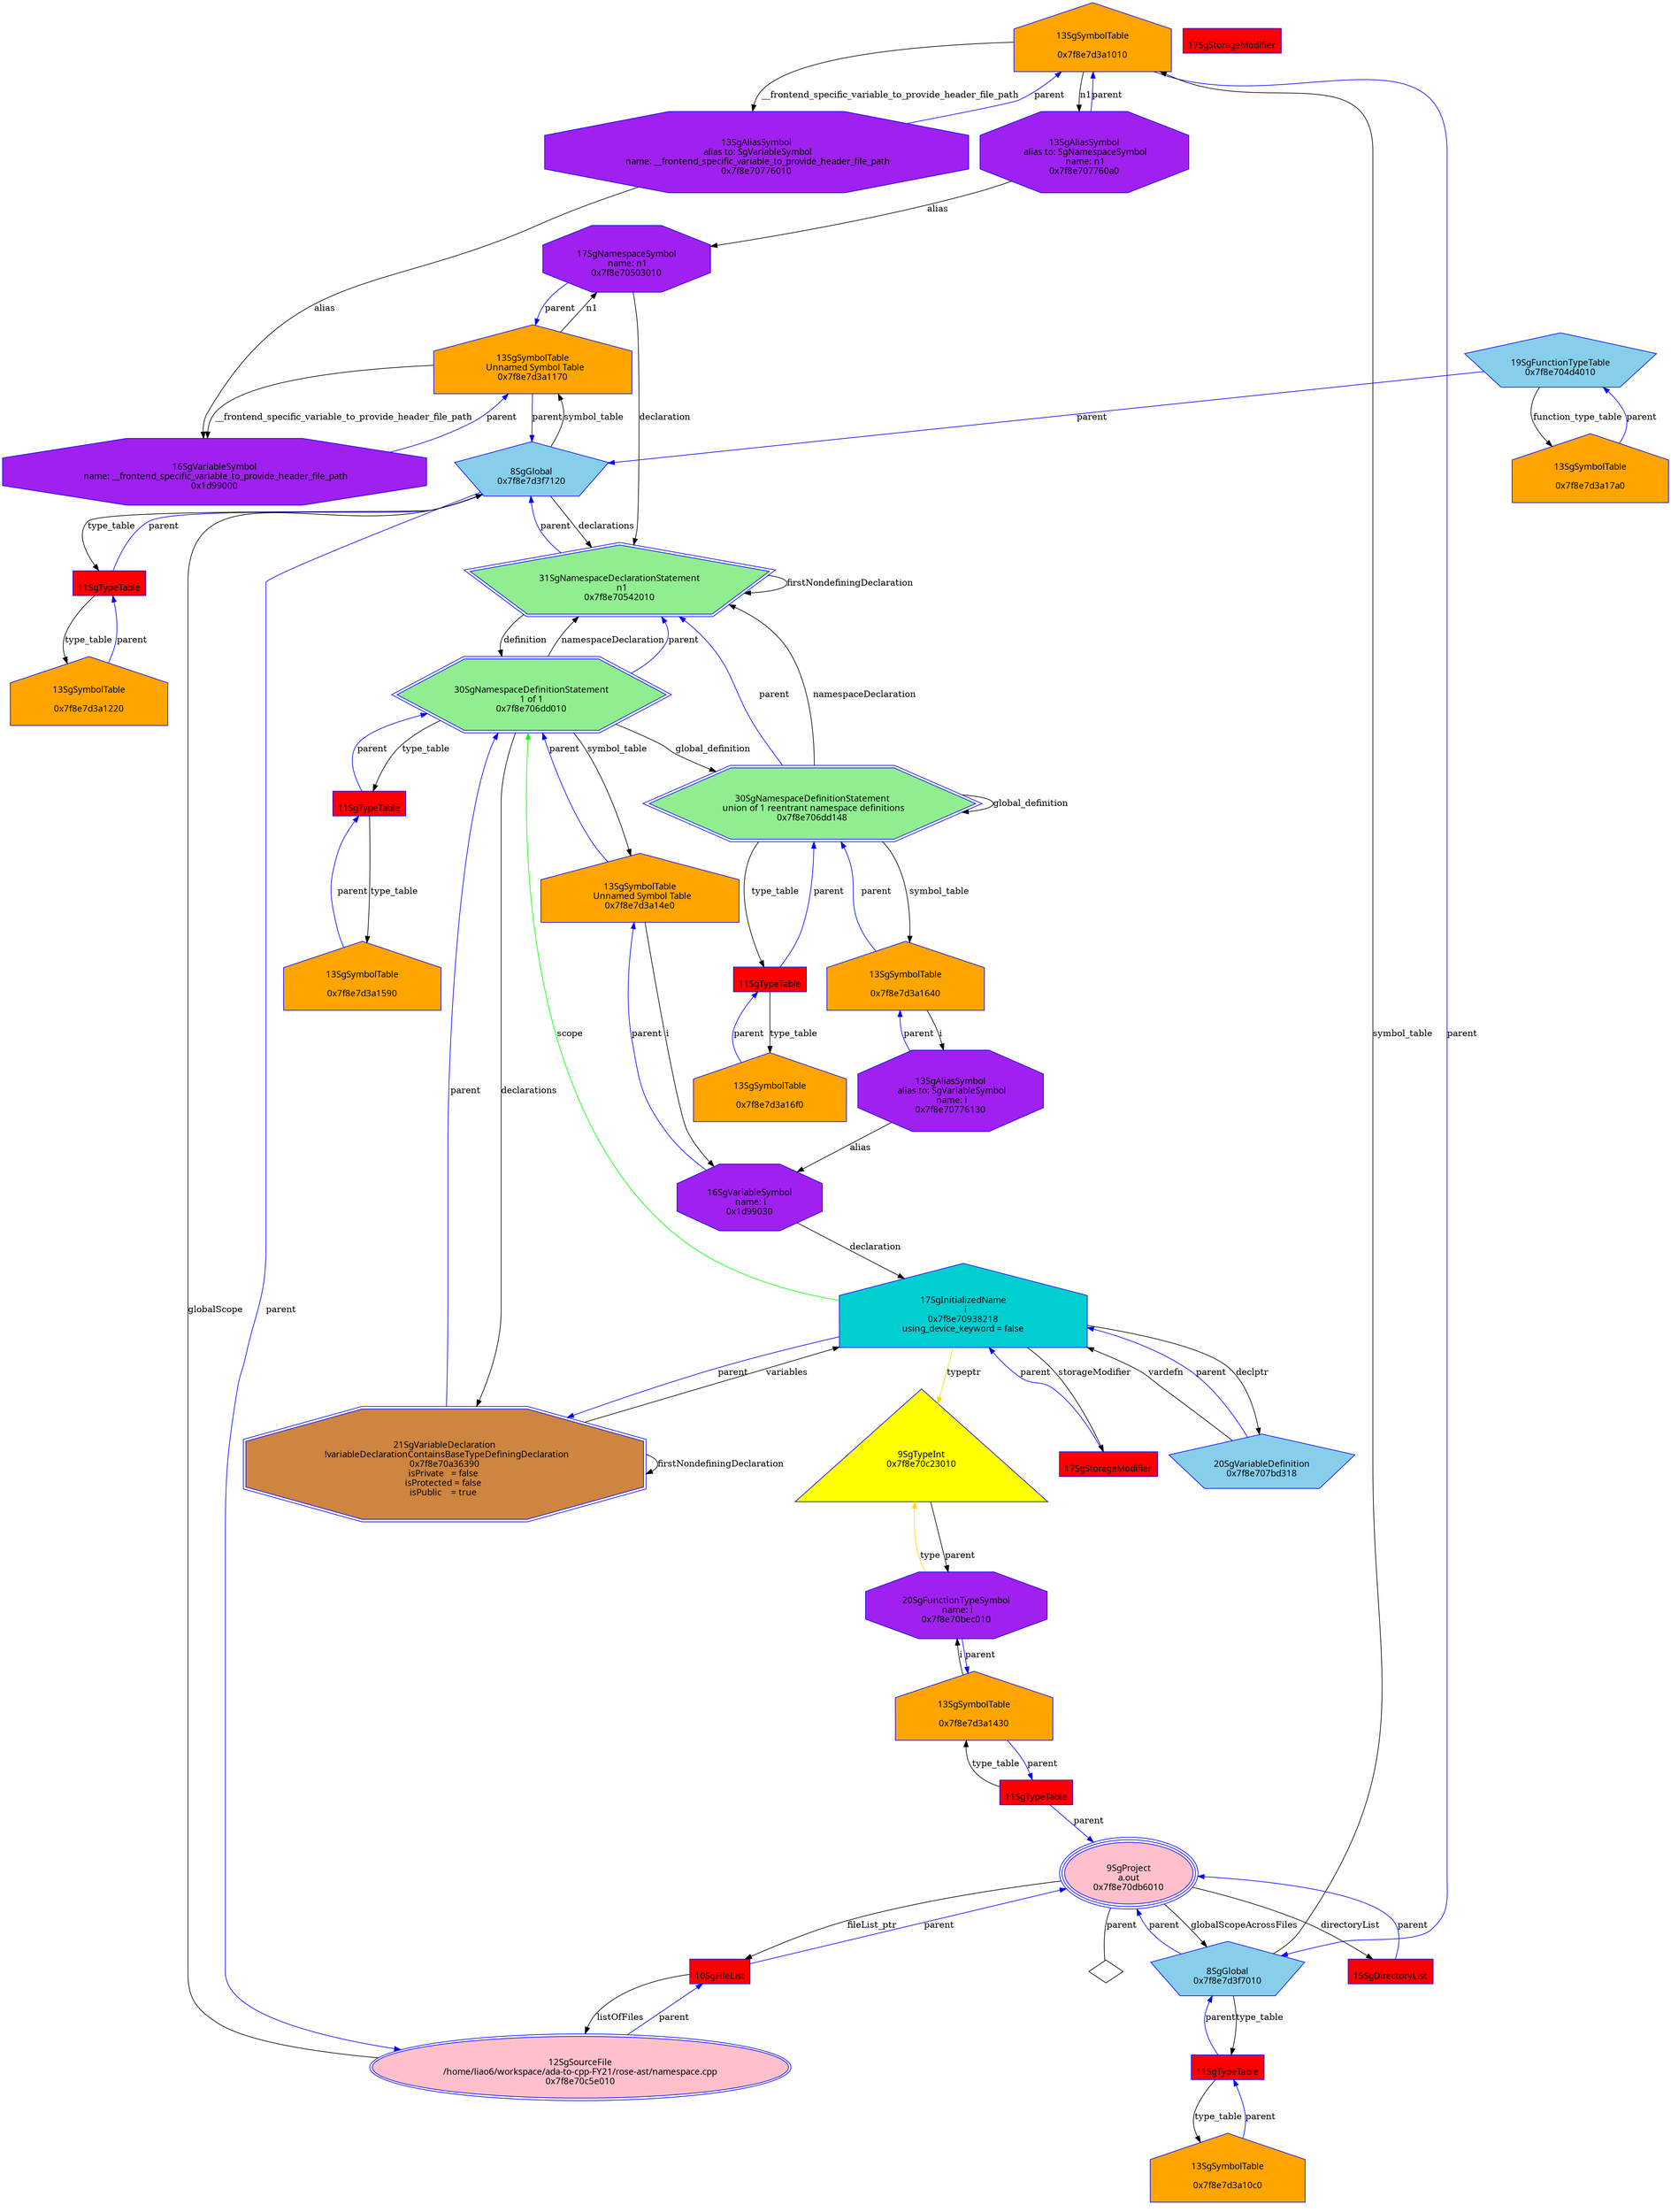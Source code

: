 digraph "Gnamespace.cpp.dot" {
"0x7f8e7d3a1010"[label="\n13SgSymbolTable\n  \n  0x7f8e7d3a1010  " shape=house,regular=0,URL="\N",tooltip="more info at \N",sides=5,peripheries=1,color="blue",fillcolor=orange,fontname="7x13bold",fontcolor=black,style=filled];
"0x7f8e7d3a1010" -> "0x7f8e707760a0"[label="n1" dir=forward ];
"0x7f8e7d3a1010" -> "0x7f8e70776010"[label="__frontend_specific_variable_to_provide_header_file_path" dir=forward ];
"0x7f8e7d3a1010" -> "0x7f8e7d3f7010"[label="parent" color="blue" dir=forward ];
"0x7f8e7d3a10c0"[label="\n13SgSymbolTable\n  \n  0x7f8e7d3a10c0  " shape=house,regular=0,URL="\N",tooltip="more info at \N",sides=5,peripheries=1,color="blue",fillcolor=orange,fontname="7x13bold",fontcolor=black,style=filled];
"0x7f8e7d3a10c0" -> "0x1ceaf90"[label="parent" color="blue" dir=forward ];
"0x7f8e7d3a1170"[label="\n13SgSymbolTable\n  Unnamed Symbol Table\n  0x7f8e7d3a1170  " shape=house,regular=0,URL="\N",tooltip="more info at \N",sides=5,peripheries=1,color="blue",fillcolor=orange,fontname="7x13bold",fontcolor=black,style=filled];
"0x7f8e7d3a1170" -> "0x7f8e70503010"[label="n1" dir=forward ];
"0x7f8e7d3a1170" -> "0x1d99000"[label="__frontend_specific_variable_to_provide_header_file_path" dir=forward ];
"0x7f8e7d3a1170" -> "0x7f8e7d3f7120"[label="parent" color="blue" dir=forward ];
"0x7f8e7d3a1220"[label="\n13SgSymbolTable\n  \n  0x7f8e7d3a1220  " shape=house,regular=0,URL="\N",tooltip="more info at \N",sides=5,peripheries=1,color="blue",fillcolor=orange,fontname="7x13bold",fontcolor=black,style=filled];
"0x7f8e7d3a1220" -> "0x1ceafb8"[label="parent" color="blue" dir=forward ];
"0x7f8e7d3a1430"[label="\n13SgSymbolTable\n  \n  0x7f8e7d3a1430  " shape=house,regular=0,URL="\N",tooltip="more info at \N",sides=5,peripheries=1,color="blue",fillcolor=orange,fontname="7x13bold",fontcolor=black,style=filled];
"0x7f8e7d3a1430" -> "0x7f8e70bec010"[label="i" dir=forward ];
"0x7f8e7d3a1430" -> "0x1ceb008"[label="parent" color="blue" dir=forward ];
"0x7f8e7d3a14e0"[label="\n13SgSymbolTable\n  Unnamed Symbol Table\n  0x7f8e7d3a14e0  " shape=house,regular=0,URL="\N",tooltip="more info at \N",sides=5,peripheries=1,color="blue",fillcolor=orange,fontname="7x13bold",fontcolor=black,style=filled];
"0x7f8e7d3a14e0" -> "0x1d99030"[label="i" dir=forward ];
"0x7f8e7d3a14e0" -> "0x7f8e706dd010"[label="parent" color="blue" dir=forward ];
"0x7f8e7d3a1590"[label="\n13SgSymbolTable\n  \n  0x7f8e7d3a1590  " shape=house,regular=0,URL="\N",tooltip="more info at \N",sides=5,peripheries=1,color="blue",fillcolor=orange,fontname="7x13bold",fontcolor=black,style=filled];
"0x7f8e7d3a1590" -> "0x1ceb030"[label="parent" color="blue" dir=forward ];
"0x7f8e7d3a1640"[label="\n13SgSymbolTable\n  \n  0x7f8e7d3a1640  " shape=house,regular=0,URL="\N",tooltip="more info at \N",sides=5,peripheries=1,color="blue",fillcolor=orange,fontname="7x13bold",fontcolor=black,style=filled];
"0x7f8e7d3a1640" -> "0x7f8e70776130"[label="i" dir=forward ];
"0x7f8e7d3a1640" -> "0x7f8e706dd148"[label="parent" color="blue" dir=forward ];
"0x7f8e7d3a16f0"[label="\n13SgSymbolTable\n  \n  0x7f8e7d3a16f0  " shape=house,regular=0,URL="\N",tooltip="more info at \N",sides=5,peripheries=1,color="blue",fillcolor=orange,fontname="7x13bold",fontcolor=black,style=filled];
"0x7f8e7d3a16f0" -> "0x1ceb058"[label="parent" color="blue" dir=forward ];
"0x7f8e7d3a17a0"[label="\n13SgSymbolTable\n  \n  0x7f8e7d3a17a0  " shape=house,regular=0,URL="\N",tooltip="more info at \N",sides=5,peripheries=1,color="blue",fillcolor=orange,fontname="7x13bold",fontcolor=black,style=filled];
"0x7f8e7d3a17a0" -> "0x7f8e704d4010"[label="parent" color="blue" dir=forward ];
"0x1d85660"[label="\n17SgStorageModifier" shape=polygon,regular=0,URL="\N",tooltip="more info at \N",sides=4,peripheries=1,color="blue",fillcolor=red,fontname="7x13bold",fontcolor=black,style=filled];
"0x1d85688"[label="\n17SgStorageModifier" shape=polygon,regular=0,URL="\N",tooltip="more info at \N",sides=4,peripheries=1,color="blue",fillcolor=red,fontname="7x13bold",fontcolor=black,style=filled];
"0x1d85688" -> "0x7f8e70938218"[label="parent" color="blue" dir=forward ];
"0x7f8e70c5e010"[label="\n12SgSourceFile\n  /home/liao6/workspace/ada-to-cpp-FY21/rose-ast/namespace.cpp  \n  0x7f8e70c5e010  " shape=ellipse,regular=0,URL="\N",tooltip="more info at \N",sides=5,peripheries=2,color="blue",fillcolor=pink,fontname="7x13bold",fontcolor=black,style=filled];
"0x7f8e70c5e010" -> "0x7f8e7d3f7120"[label="globalScope" dir=forward ];
"0x7f8e70c5e010" -> "0x1cb0530"[label="parent" color="blue" dir=forward ];
"0x1cb0530"[label="\n10SgFileList" shape=polygon,regular=0,URL="\N",tooltip="more info at \N",sides=4,peripheries=1,color="blue",fillcolor=red,fontname="7x13bold",fontcolor=black,style=filled];
"0x1cb0530" -> "0x7f8e70c5e010"[label="listOfFiles" dir=forward ];
"0x1cb0530" -> "0x7f8e70db6010"[label="parent" color="blue" dir=forward ];
"0x1ccf940"[label="\n15SgDirectoryList" shape=polygon,regular=0,URL="\N",tooltip="more info at \N",sides=4,peripheries=1,color="blue",fillcolor=red,fontname="7x13bold",fontcolor=black,style=filled];
"0x1ccf940" -> "0x7f8e70db6010"[label="parent" color="blue" dir=forward ];
"0x7f8e70db6010"[label="\n9SgProject\n  a.out  \n  0x7f8e70db6010  " shape=ellipse,regular=0,URL="\N",tooltip="more info at \N",sides=5,peripheries=3,color="blue",fillcolor=pink,fontname="7x13bold",fontcolor=black,style=filled];
"0x7f8e70db6010" -> "0x1cb0530"[label="fileList_ptr" dir=forward ];
"0x7f8e70db6010" -> "0x1ccf940"[label="directoryList" dir=forward ];
"0x7f8e70db6010" -> "0x7f8e7d3f7010"[label="globalScopeAcrossFiles" dir=forward ];
"0x7f8e70db6010" -> "0x7f8e70db6010__parent__null"[label="parent" dir=none ];
"0x7f8e70db6010__parent__null"[label="" shape=diamond ];
"0x1ceaf90"[label="\n11SgTypeTable" shape=polygon,regular=0,URL="\N",tooltip="more info at \N",sides=4,peripheries=1,color="blue",fillcolor=red,fontname="7x13bold",fontcolor=black,style=filled];
"0x1ceaf90" -> "0x7f8e7d3a10c0"[label="type_table" dir=forward ];
"0x1ceaf90" -> "0x7f8e7d3f7010"[label="parent" color="blue" dir=forward ];
"0x1ceafb8"[label="\n11SgTypeTable" shape=polygon,regular=0,URL="\N",tooltip="more info at \N",sides=4,peripheries=1,color="blue",fillcolor=red,fontname="7x13bold",fontcolor=black,style=filled];
"0x1ceafb8" -> "0x7f8e7d3a1220"[label="type_table" dir=forward ];
"0x1ceafb8" -> "0x7f8e7d3f7120"[label="parent" color="blue" dir=forward ];
"0x1ceb008"[label="\n11SgTypeTable" shape=polygon,regular=0,URL="\N",tooltip="more info at \N",sides=4,peripheries=1,color="blue",fillcolor=red,fontname="7x13bold",fontcolor=black,style=filled];
"0x1ceb008" -> "0x7f8e7d3a1430"[label="type_table" dir=forward ];
"0x1ceb008" -> "0x7f8e70db6010"[label="parent" color="blue" dir=forward ];
"0x1ceb030"[label="\n11SgTypeTable" shape=polygon,regular=0,URL="\N",tooltip="more info at \N",sides=4,peripheries=1,color="blue",fillcolor=red,fontname="7x13bold",fontcolor=black,style=filled];
"0x1ceb030" -> "0x7f8e7d3a1590"[label="type_table" dir=forward ];
"0x1ceb030" -> "0x7f8e706dd010"[label="parent" color="blue" dir=forward ];
"0x1ceb058"[label="\n11SgTypeTable" shape=polygon,regular=0,URL="\N",tooltip="more info at \N",sides=4,peripheries=1,color="blue",fillcolor=red,fontname="7x13bold",fontcolor=black,style=filled];
"0x1ceb058" -> "0x7f8e7d3a16f0"[label="type_table" dir=forward ];
"0x1ceb058" -> "0x7f8e706dd148"[label="parent" color="blue" dir=forward ];
"0x7f8e70c23010"[label="\n9SgTypeInt\n  0x7f8e70c23010  \n   \n   " shape=polygon,regular=0,URL="\N",tooltip="more info at \N",sides=3,peripheries=1,color="blue",fillcolor=yellow,fontname="7x13bold",fontcolor=black,style=filled];
"0x7f8e70c23010" -> "0x7f8e70bec010"[label="parent" dir=forward ];
"0x7f8e7d3f7010"[label="\n8SgGlobal\n  0x7f8e7d3f7010  " shape=polygon,regular=0,URL="\N",tooltip="more info at \N",sides=5,peripheries=1,color="blue",fillcolor=skyblue,fontname="7x13bold",fontcolor=black,style=filled];
"0x7f8e7d3f7010" -> "0x7f8e7d3a1010"[label="symbol_table" dir=forward ];
"0x7f8e7d3f7010" -> "0x1ceaf90"[label="type_table" dir=forward ];
"0x7f8e7d3f7010" -> "0x7f8e70db6010"[label="parent" color="blue" dir=forward ];
"0x7f8e7d3f7120"[label="\n8SgGlobal\n  0x7f8e7d3f7120  " shape=polygon,regular=0,URL="\N",tooltip="more info at \N",sides=5,peripheries=1,color="blue",fillcolor=skyblue,fontname="7x13bold",fontcolor=black,style=filled];
"0x7f8e7d3f7120" -> "0x7f8e70542010"[label="declarations" dir=forward ];
"0x7f8e7d3f7120" -> "0x7f8e7d3a1170"[label="symbol_table" dir=forward ];
"0x7f8e7d3f7120" -> "0x1ceafb8"[label="type_table" dir=forward ];
"0x7f8e7d3f7120" -> "0x7f8e70c5e010"[label="parent" color="blue" dir=forward ];
"0x7f8e707bd318"[label="\n20SgVariableDefinition\n  0x7f8e707bd318  " shape=polygon,regular=0,URL="\N",tooltip="more info at \N",sides=5,peripheries=1,color="blue",fillcolor=skyblue,fontname="7x13bold",fontcolor=black,style=filled];
"0x7f8e707bd318" -> "0x7f8e70938218"[label="vardefn" dir=forward ];
"0x7f8e707bd318" -> "0x7f8e70938218"[label="parent" color="blue" dir=forward ];
"0x7f8e704d4010"[label="\n19SgFunctionTypeTable\n  0x7f8e704d4010  " shape=polygon,regular=0,URL="\N",tooltip="more info at \N",sides=5,peripheries=1,color="blue",fillcolor=skyblue,fontname="7x13bold",fontcolor=black,style=filled];
"0x7f8e704d4010" -> "0x7f8e7d3a17a0"[label="function_type_table" dir=forward ];
"0x7f8e704d4010" -> "0x7f8e7d3f7120"[label="parent" color="blue" dir=forward ];
"0x7f8e70a36390"[label="\n21SgVariableDeclaration\n  !variableDeclarationContainsBaseTypeDefiningDeclaration\n  0x7f8e70a36390  \n isPrivate   = false  \n isProtected = false  \n isPublic    = true  " shape=polygon,regular=0,URL="\N",tooltip="more info at \N",sides=8,peripheries=2,color="blue",fillcolor=peru,fontname="7x13bold",fontcolor=black,style=filled];
"0x7f8e70a36390" -> "0x7f8e70938218"[label="variables" dir=forward ];
"0x7f8e70a36390" -> "0x7f8e70a36390"[label="firstNondefiningDeclaration" dir=forward ];
"0x7f8e70a36390" -> "0x7f8e706dd010"[label="parent" color="blue" dir=forward ];
"0x7f8e70542010"[label="\n31SgNamespaceDeclarationStatement\n  n1\n  0x7f8e70542010  " shape=polygon,regular=0,URL="\N",tooltip="more info at \N",sides=5,peripheries=2,color="blue",fillcolor=lightgreen,fontname="7x13bold",fontcolor=black,style=filled];
"0x7f8e70542010" -> "0x7f8e706dd010"[label="definition" dir=forward ];
"0x7f8e70542010" -> "0x7f8e70542010"[label="firstNondefiningDeclaration" dir=forward ];
"0x7f8e70542010" -> "0x7f8e7d3f7120"[label="parent" color="blue" dir=forward ];
"0x7f8e706dd010"[label="\n30SgNamespaceDefinitionStatement\n  1 of 1  \n  0x7f8e706dd010  " shape=polygon,regular=0,URL="\N",tooltip="more info at \N",sides=6,peripheries=2,color="blue",fillcolor=lightgreen,fontname="7x13bold",fontcolor=black,style=filled];
"0x7f8e706dd010" -> "0x7f8e70a36390"[label="declarations" dir=forward ];
"0x7f8e706dd010" -> "0x7f8e70542010"[label="namespaceDeclaration" dir=forward ];
"0x7f8e706dd010" -> "0x7f8e706dd148"[label="global_definition" dir=forward ];
"0x7f8e706dd010" -> "0x7f8e7d3a14e0"[label="symbol_table" dir=forward ];
"0x7f8e706dd010" -> "0x1ceb030"[label="type_table" dir=forward ];
"0x7f8e706dd010" -> "0x7f8e70542010"[label="parent" color="blue" dir=forward ];
"0x7f8e706dd148"[label="\n30SgNamespaceDefinitionStatement\n  union of 1 reentrant namespace definitions \n  0x7f8e706dd148  " shape=polygon,regular=0,URL="\N",tooltip="more info at \N",sides=6,peripheries=2,color="blue",fillcolor=lightgreen,fontname="7x13bold",fontcolor=black,style=filled];
"0x7f8e706dd148" -> "0x7f8e70542010"[label="namespaceDeclaration" dir=forward ];
"0x7f8e706dd148" -> "0x7f8e706dd148"[label="global_definition" dir=forward ];
"0x7f8e706dd148" -> "0x7f8e7d3a1640"[label="symbol_table" dir=forward ];
"0x7f8e706dd148" -> "0x1ceb058"[label="type_table" dir=forward ];
"0x7f8e706dd148" -> "0x7f8e70542010"[label="parent" color="blue" dir=forward ];
"0x1d99000"[label="\n16SgVariableSymbol\n name: __frontend_specific_variable_to_provide_header_file_path\n  0x1d99000  " shape=polygon,regular=0,URL="\N",tooltip="more info at \N",sides=8,peripheries=1,color="blue",fillcolor=purple,fontname="7x13bold",fontcolor=black,style=filled];
"0x1d99000" -> "0x7f8e7d3a1170"[label="parent" color="blue" dir=forward ];
"0x1d99030"[label="\n16SgVariableSymbol\n name: i\n  0x1d99030  " shape=polygon,regular=0,URL="\N",tooltip="more info at \N",sides=8,peripheries=1,color="blue",fillcolor=purple,fontname="7x13bold",fontcolor=black,style=filled];
"0x1d99030" -> "0x7f8e70938218"[label="declaration" dir=forward ];
"0x1d99030" -> "0x7f8e7d3a14e0"[label="parent" color="blue" dir=forward ];
"0x7f8e70bec010"[label="\n20SgFunctionTypeSymbol\n name: i\n  0x7f8e70bec010  " shape=polygon,regular=0,URL="\N",tooltip="more info at \N",sides=8,peripheries=1,color="blue",fillcolor=purple,fontname="7x13bold",fontcolor=black,style=filled];
"0x7f8e70bec010" -> "0x7f8e70c23010"[label="type" color="gold1" dir=forward ];
"0x7f8e70bec010" -> "0x7f8e7d3a1430"[label="parent" color="blue" dir=forward ];
"0x7f8e70503010"[label="\n17SgNamespaceSymbol\n name: n1\n  0x7f8e70503010  " shape=polygon,regular=0,URL="\N",tooltip="more info at \N",sides=8,peripheries=1,color="blue",fillcolor=purple,fontname="7x13bold",fontcolor=black,style=filled];
"0x7f8e70503010" -> "0x7f8e70542010"[label="declaration" dir=forward ];
"0x7f8e70503010" -> "0x7f8e7d3a1170"[label="parent" color="blue" dir=forward ];
"0x7f8e70776010"[label="\n13SgAliasSymbol\n alias to: SgVariableSymbol\n name: __frontend_specific_variable_to_provide_header_file_path\n  0x7f8e70776010  " shape=polygon,regular=0,URL="\N",tooltip="more info at \N",sides=8,peripheries=1,color="blue",fillcolor=purple,fontname="7x13bold",fontcolor=black,style=filled];
"0x7f8e70776010" -> "0x1d99000"[label="alias" dir=forward ];
"0x7f8e70776010" -> "0x7f8e7d3a1010"[label="parent" color="blue" dir=forward ];
"0x7f8e707760a0"[label="\n13SgAliasSymbol\n alias to: SgNamespaceSymbol\n name: n1\n  0x7f8e707760a0  " shape=polygon,regular=0,URL="\N",tooltip="more info at \N",sides=8,peripheries=1,color="blue",fillcolor=purple,fontname="7x13bold",fontcolor=black,style=filled];
"0x7f8e707760a0" -> "0x7f8e70503010"[label="alias" dir=forward ];
"0x7f8e707760a0" -> "0x7f8e7d3a1010"[label="parent" color="blue" dir=forward ];
"0x7f8e70776130"[label="\n13SgAliasSymbol\n alias to: SgVariableSymbol\n name: i\n  0x7f8e70776130  " shape=polygon,regular=0,URL="\N",tooltip="more info at \N",sides=8,peripheries=1,color="blue",fillcolor=purple,fontname="7x13bold",fontcolor=black,style=filled];
"0x7f8e70776130" -> "0x1d99030"[label="alias" dir=forward ];
"0x7f8e70776130" -> "0x7f8e7d3a1640"[label="parent" color="blue" dir=forward ];
"0x7f8e70938218"[label="\n17SgInitializedName\n  i\n  0x7f8e70938218  \n  using_device_keyword = false  " shape=house,regular=0,URL="\N",tooltip="more info at \N",sides=5,peripheries=1,color="blue",fillcolor=darkturquoise,fontname="7x13bold",fontcolor=black,style=filled];
"0x7f8e70938218" -> "0x7f8e70c23010"[label="typeptr" color="gold1" dir=forward ];
"0x7f8e70938218" -> "0x7f8e707bd318"[label="declptr" dir=forward ];
"0x7f8e70938218" -> "0x1d85688"[label="storageModifier" dir=forward ];
"0x7f8e70938218" -> "0x7f8e706dd010"[label="scope" color="green" dir=forward ];
"0x7f8e70938218" -> "0x7f8e70a36390"[label="parent" color="blue" dir=forward ];
}
